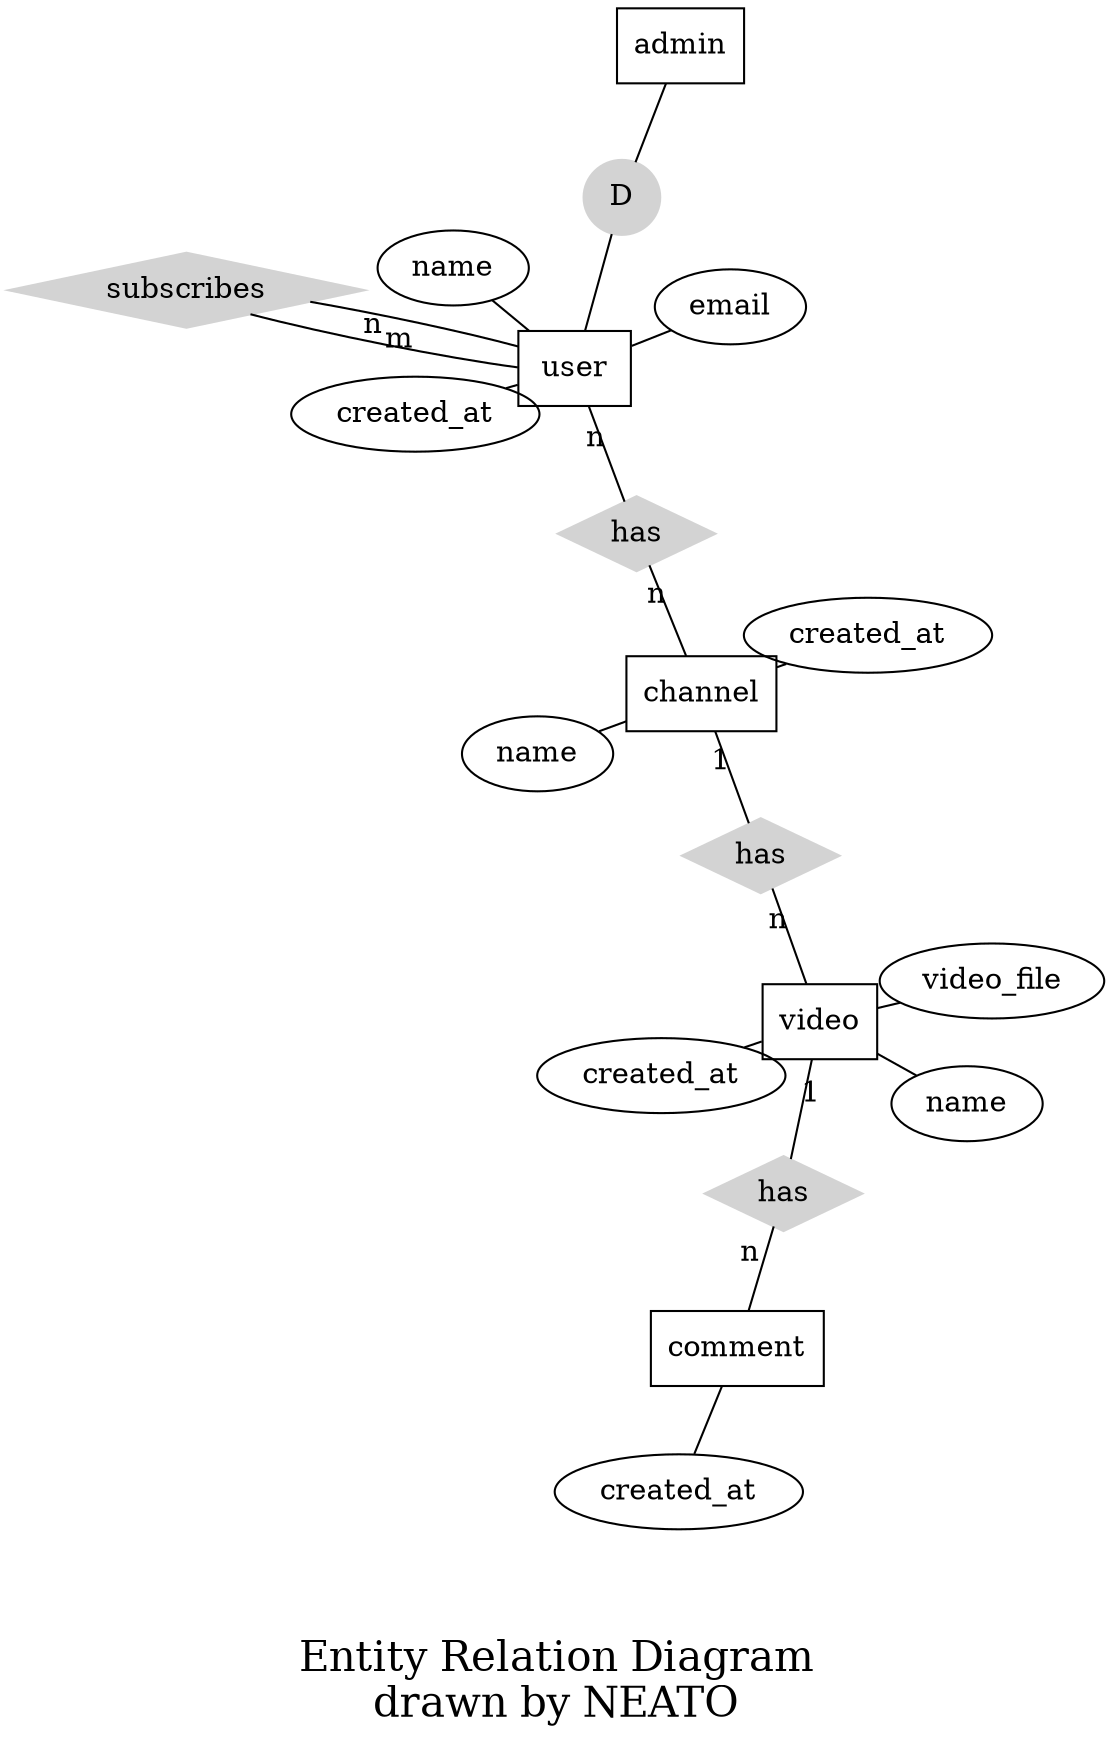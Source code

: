 graph ER {
	layout=neato
	node [shape=box]; user; channel; video; comment; admin;
	node [shape=ellipse]; {node [label="name"] name0; name1; name2;}; {node [label="created_at"] created_at0; created_at1; created_at2; created_at3;}
		email; video_file;
	node [shape=diamond,style=filled,color=lightgrey]; {node [label="has"] has0; has1; has2;}
		subscribes
	node [shape=ellipse,height=.5, width=0.5]; D;


	name0 -- user;
	user -- D;
	D -- admin;
	created_at0 -- user;
	user -- email;
	user -- has0 [label="n",len=1.00];
	has0 -- channel [label="n", len=1.00];
	user -- subscribes [label="n" len=2.00];
	subscribes -- user [label="m" len=2.00];
	channel -- name1;
	channel -- created_at1;
	channel -- has1 [label="1",len=1.00];
	has1 -- video [label="n",len=1.00];
	video -- name2;
	video -- created_at2;
	video -- video_file;
	video -- has2 [label="1", len=1.00];
	has2 -- comment [label="n", len=1.00];
	comment -- created_at3;

	label = "\n\nEntity Relation Diagram\ndrawn by NEATO";
	fontsize=20;
}
